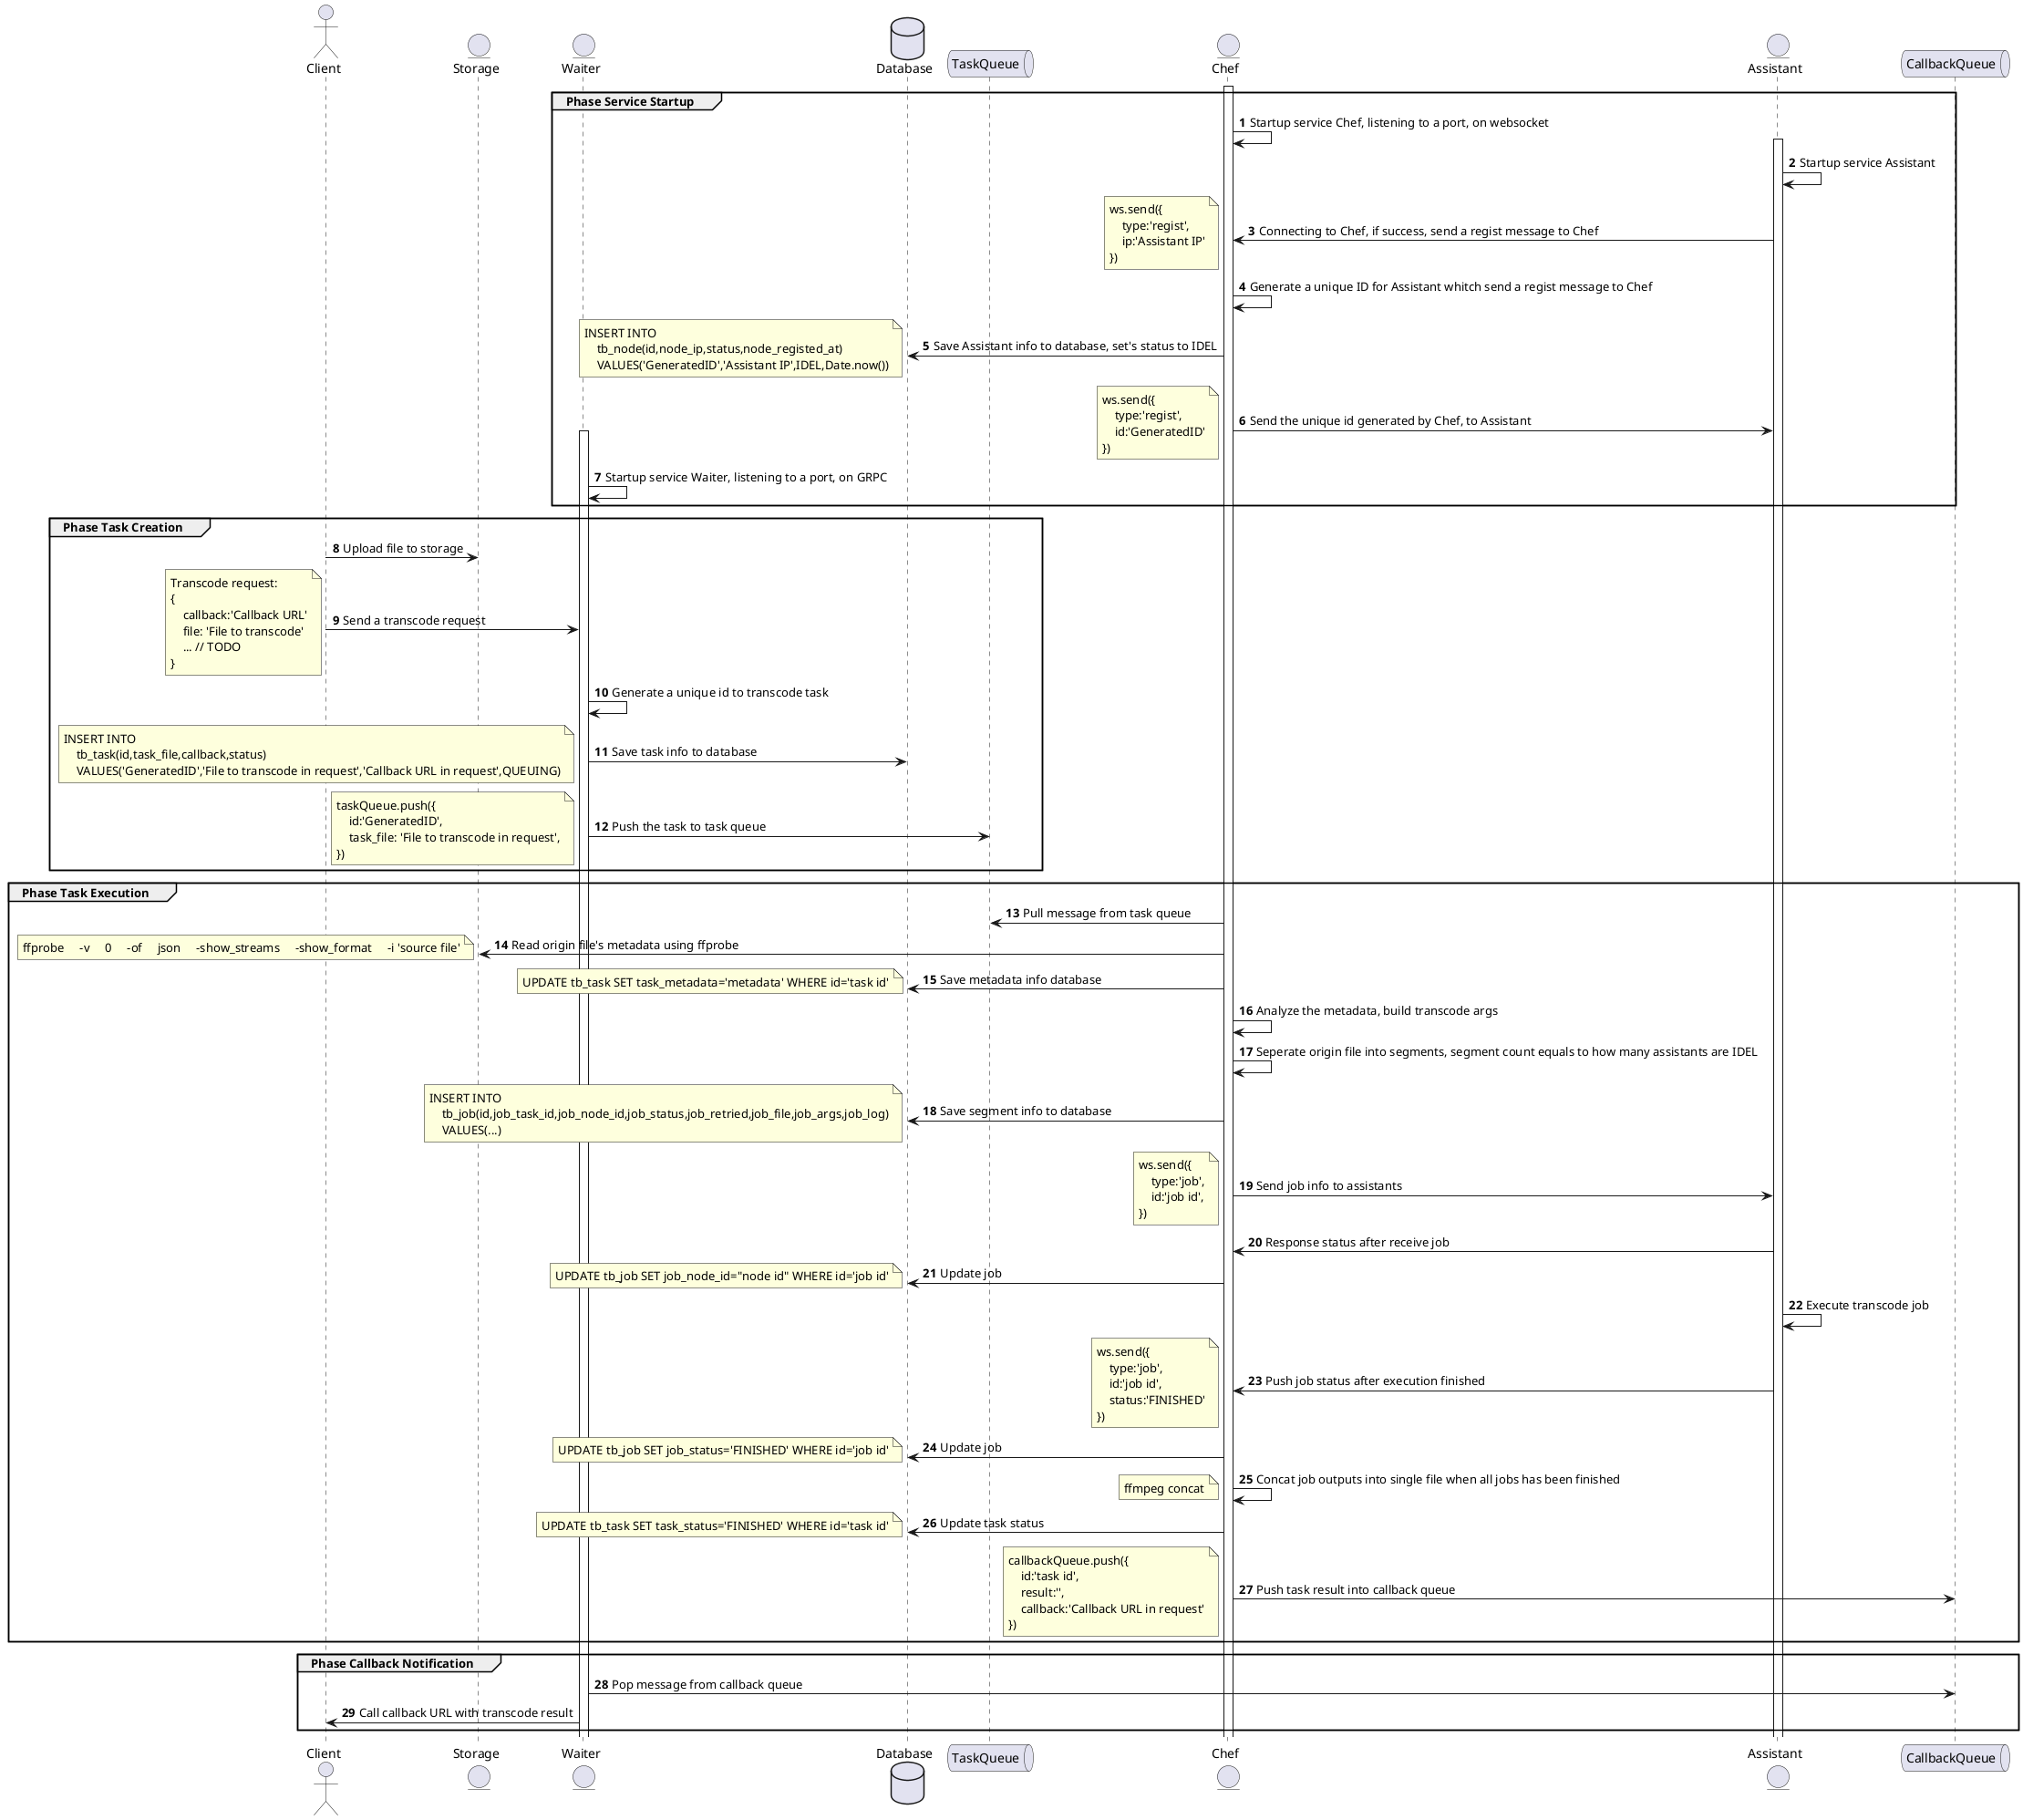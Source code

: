 @startuml Sequence Design

actor Client
entity Storage
entity Waiter
database Database
queue TaskQueue
entity Chef
entity Assistant
queue CallbackQueue

autonumber

group Phase Service Startup
    activate Chef
    Chef -> Chef: Startup service Chef, listening to a port, on websocket
    activate Assistant
    Assistant -> Assistant: Startup service Assistant
    Assistant -> Chef : Connecting to Chef, if success, send a regist message to Chef
    note left
    ws.send({
        type:'regist',
        ip:'Assistant IP'
    })
    end note
    Chef -> Chef : Generate a unique ID for Assistant whitch send a regist message to Chef
    Chef -> Database : Save Assistant info to database, set's status to IDEL
    note left
    INSERT INTO 
        tb_node(id,node_ip,status,node_registed_at) 
        VALUES('GeneratedID','Assistant IP',IDEL,Date.now())
    end note
    Chef -> Assistant : Send the unique id generated by Chef, to Assistant
    note left
    ws.send({
        type:'regist',
        id:'GeneratedID'
    })
    end note
    activate Waiter
    Waiter -> Waiter: Startup service Waiter, listening to a port, on GRPC

end

group Phase Task Creation
    Client -> Storage : Upload file to storage
    Client -> Waiter : Send a transcode request
    note left
    Transcode request:
    {
        callback:'Callback URL'
        file: 'File to transcode'
        ... // TODO
    }
    end note
    Waiter -> Waiter : Generate a unique id to transcode task
    Waiter -> Database : Save task info to database
    note left
    INSERT INTO
        tb_task(id,task_file,callback,status)
        VALUES('GeneratedID','File to transcode in request','Callback URL in request',QUEUING)
    end note
    Waiter -> TaskQueue : Push the task to task queue
    note left
    taskQueue.push({
        id:'GeneratedID',
        task_file: 'File to transcode in request',
    })
    end note
end

group Phase Task Execution
    Chef -> TaskQueue : Pull message from task queue
    Chef -> Storage : Read origin file's metadata using ffprobe
    note left
    ffprobe \
    -v \
    0 \
    -of \
    json \
    -show_streams \
    -show_format \
    -i 'source file'
    end note
    Chef -> Database : Save metadata info database
    note left
    UPDATE tb_task SET task_metadata='metadata' WHERE id='task id'
    end note
    Chef -> Chef : Analyze the metadata, build transcode args
    ' Chef -> Database : Save transcode args to database
    ' note left
    ' UPDATE tb_task SET task_args='transcode args' WHERE id='task id'
    ' end note
    Chef -> Chef : Seperate origin file into segments, segment count equals to how many assistants are IDEL
    Chef -> Database: Save segment info to database
    note left
    INSERT INTO 
        tb_job(id,job_task_id,job_node_id,job_status,job_retried,job_file,job_args,job_log)
        VALUES(...)
    end note
    Chef -> Assistant: Send job info to assistants
    note left
    ws.send({
        type:'job',
        id:'job id',
    })
    end note
    Assistant -> Chef : Response status after receive job
    Chef -> Database : Update job
    note left
    UPDATE tb_job SET job_node_id="node id" WHERE id='job id'
    end note
    Assistant -> Assistant: Execute transcode job
    Assistant -> Chef : Push job status after execution finished
    note left
    ws.send({
        type:'job',
        id:'job id',
        status:'FINISHED'
    })
    end note
    Chef -> Database: Update job
    note left
    UPDATE tb_job SET job_status='FINISHED' WHERE id='job id'
    end note
    Chef -> Chef : Concat job outputs into single file when all jobs has been finished
    note left
    ffmpeg concat
    end note
    Chef -> Database: Update task status
    note left
    UPDATE tb_task SET task_status='FINISHED' WHERE id='task id'
    end note
    Chef -> CallbackQueue : Push task result into callback queue
    note left
    callbackQueue.push({
        id:'task id',
        result:'',
        callback:'Callback URL in request'
    })
    end note
end

group Phase Callback Notification
    Waiter -> CallbackQueue : Pop message from callback queue
    Waiter -> Client : Call callback URL with transcode result
end

@enduml